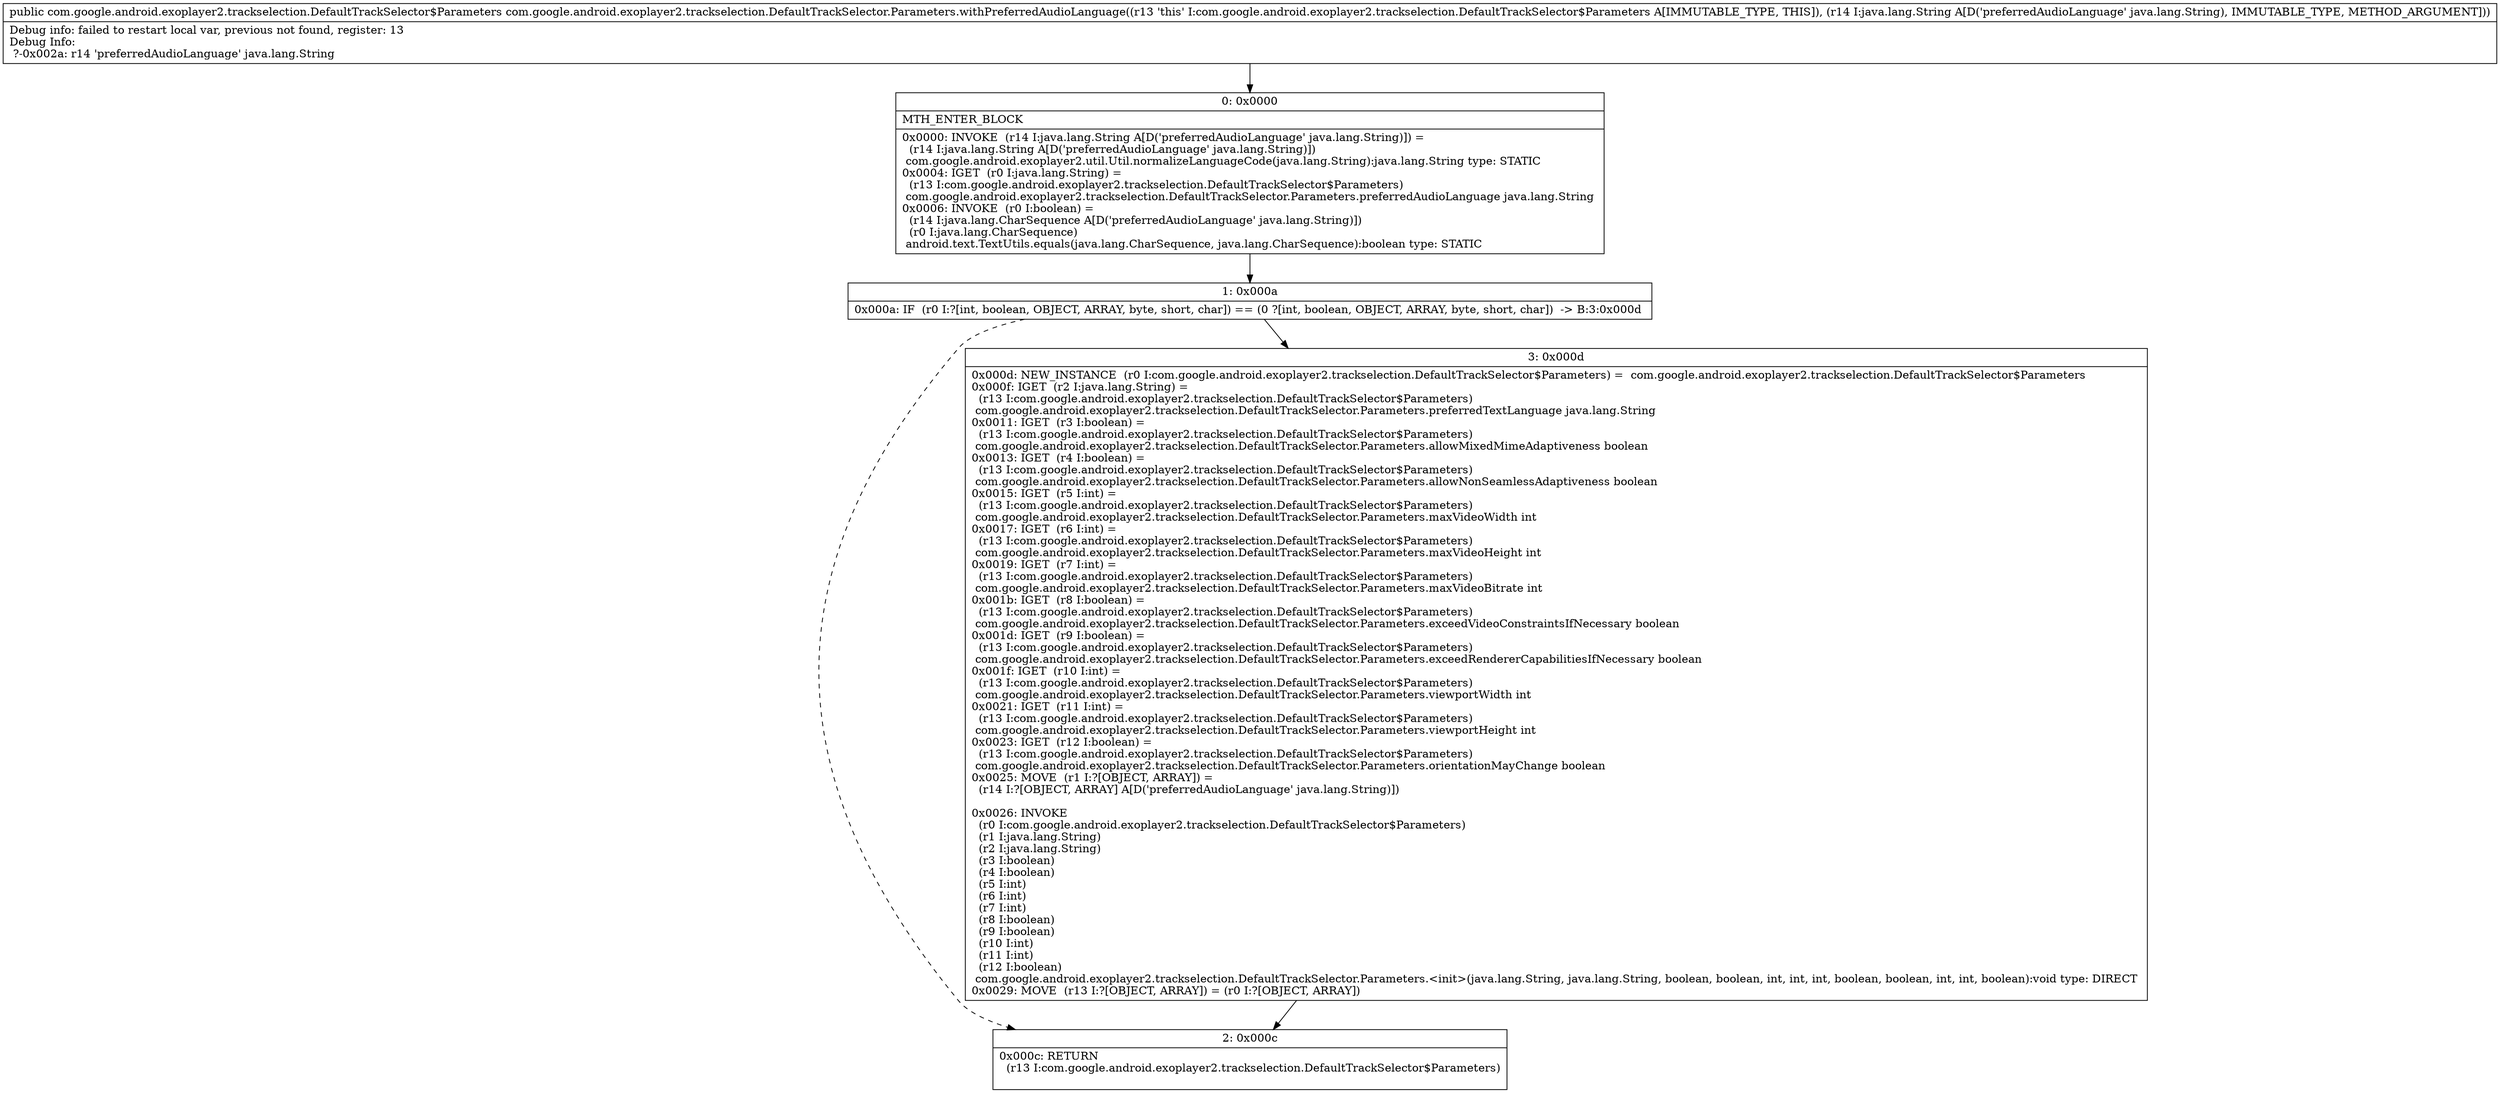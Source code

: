 digraph "CFG forcom.google.android.exoplayer2.trackselection.DefaultTrackSelector.Parameters.withPreferredAudioLanguage(Ljava\/lang\/String;)Lcom\/google\/android\/exoplayer2\/trackselection\/DefaultTrackSelector$Parameters;" {
Node_0 [shape=record,label="{0\:\ 0x0000|MTH_ENTER_BLOCK\l|0x0000: INVOKE  (r14 I:java.lang.String A[D('preferredAudioLanguage' java.lang.String)]) = \l  (r14 I:java.lang.String A[D('preferredAudioLanguage' java.lang.String)])\l com.google.android.exoplayer2.util.Util.normalizeLanguageCode(java.lang.String):java.lang.String type: STATIC \l0x0004: IGET  (r0 I:java.lang.String) = \l  (r13 I:com.google.android.exoplayer2.trackselection.DefaultTrackSelector$Parameters)\l com.google.android.exoplayer2.trackselection.DefaultTrackSelector.Parameters.preferredAudioLanguage java.lang.String \l0x0006: INVOKE  (r0 I:boolean) = \l  (r14 I:java.lang.CharSequence A[D('preferredAudioLanguage' java.lang.String)])\l  (r0 I:java.lang.CharSequence)\l android.text.TextUtils.equals(java.lang.CharSequence, java.lang.CharSequence):boolean type: STATIC \l}"];
Node_1 [shape=record,label="{1\:\ 0x000a|0x000a: IF  (r0 I:?[int, boolean, OBJECT, ARRAY, byte, short, char]) == (0 ?[int, boolean, OBJECT, ARRAY, byte, short, char])  \-\> B:3:0x000d \l}"];
Node_2 [shape=record,label="{2\:\ 0x000c|0x000c: RETURN  \l  (r13 I:com.google.android.exoplayer2.trackselection.DefaultTrackSelector$Parameters)\l \l}"];
Node_3 [shape=record,label="{3\:\ 0x000d|0x000d: NEW_INSTANCE  (r0 I:com.google.android.exoplayer2.trackselection.DefaultTrackSelector$Parameters) =  com.google.android.exoplayer2.trackselection.DefaultTrackSelector$Parameters \l0x000f: IGET  (r2 I:java.lang.String) = \l  (r13 I:com.google.android.exoplayer2.trackselection.DefaultTrackSelector$Parameters)\l com.google.android.exoplayer2.trackselection.DefaultTrackSelector.Parameters.preferredTextLanguage java.lang.String \l0x0011: IGET  (r3 I:boolean) = \l  (r13 I:com.google.android.exoplayer2.trackselection.DefaultTrackSelector$Parameters)\l com.google.android.exoplayer2.trackselection.DefaultTrackSelector.Parameters.allowMixedMimeAdaptiveness boolean \l0x0013: IGET  (r4 I:boolean) = \l  (r13 I:com.google.android.exoplayer2.trackselection.DefaultTrackSelector$Parameters)\l com.google.android.exoplayer2.trackselection.DefaultTrackSelector.Parameters.allowNonSeamlessAdaptiveness boolean \l0x0015: IGET  (r5 I:int) = \l  (r13 I:com.google.android.exoplayer2.trackselection.DefaultTrackSelector$Parameters)\l com.google.android.exoplayer2.trackselection.DefaultTrackSelector.Parameters.maxVideoWidth int \l0x0017: IGET  (r6 I:int) = \l  (r13 I:com.google.android.exoplayer2.trackselection.DefaultTrackSelector$Parameters)\l com.google.android.exoplayer2.trackselection.DefaultTrackSelector.Parameters.maxVideoHeight int \l0x0019: IGET  (r7 I:int) = \l  (r13 I:com.google.android.exoplayer2.trackselection.DefaultTrackSelector$Parameters)\l com.google.android.exoplayer2.trackselection.DefaultTrackSelector.Parameters.maxVideoBitrate int \l0x001b: IGET  (r8 I:boolean) = \l  (r13 I:com.google.android.exoplayer2.trackselection.DefaultTrackSelector$Parameters)\l com.google.android.exoplayer2.trackselection.DefaultTrackSelector.Parameters.exceedVideoConstraintsIfNecessary boolean \l0x001d: IGET  (r9 I:boolean) = \l  (r13 I:com.google.android.exoplayer2.trackselection.DefaultTrackSelector$Parameters)\l com.google.android.exoplayer2.trackselection.DefaultTrackSelector.Parameters.exceedRendererCapabilitiesIfNecessary boolean \l0x001f: IGET  (r10 I:int) = \l  (r13 I:com.google.android.exoplayer2.trackselection.DefaultTrackSelector$Parameters)\l com.google.android.exoplayer2.trackselection.DefaultTrackSelector.Parameters.viewportWidth int \l0x0021: IGET  (r11 I:int) = \l  (r13 I:com.google.android.exoplayer2.trackselection.DefaultTrackSelector$Parameters)\l com.google.android.exoplayer2.trackselection.DefaultTrackSelector.Parameters.viewportHeight int \l0x0023: IGET  (r12 I:boolean) = \l  (r13 I:com.google.android.exoplayer2.trackselection.DefaultTrackSelector$Parameters)\l com.google.android.exoplayer2.trackselection.DefaultTrackSelector.Parameters.orientationMayChange boolean \l0x0025: MOVE  (r1 I:?[OBJECT, ARRAY]) = \l  (r14 I:?[OBJECT, ARRAY] A[D('preferredAudioLanguage' java.lang.String)])\l \l0x0026: INVOKE  \l  (r0 I:com.google.android.exoplayer2.trackselection.DefaultTrackSelector$Parameters)\l  (r1 I:java.lang.String)\l  (r2 I:java.lang.String)\l  (r3 I:boolean)\l  (r4 I:boolean)\l  (r5 I:int)\l  (r6 I:int)\l  (r7 I:int)\l  (r8 I:boolean)\l  (r9 I:boolean)\l  (r10 I:int)\l  (r11 I:int)\l  (r12 I:boolean)\l com.google.android.exoplayer2.trackselection.DefaultTrackSelector.Parameters.\<init\>(java.lang.String, java.lang.String, boolean, boolean, int, int, int, boolean, boolean, int, int, boolean):void type: DIRECT \l0x0029: MOVE  (r13 I:?[OBJECT, ARRAY]) = (r0 I:?[OBJECT, ARRAY]) \l}"];
MethodNode[shape=record,label="{public com.google.android.exoplayer2.trackselection.DefaultTrackSelector$Parameters com.google.android.exoplayer2.trackselection.DefaultTrackSelector.Parameters.withPreferredAudioLanguage((r13 'this' I:com.google.android.exoplayer2.trackselection.DefaultTrackSelector$Parameters A[IMMUTABLE_TYPE, THIS]), (r14 I:java.lang.String A[D('preferredAudioLanguage' java.lang.String), IMMUTABLE_TYPE, METHOD_ARGUMENT]))  | Debug info: failed to restart local var, previous not found, register: 13\lDebug Info:\l  ?\-0x002a: r14 'preferredAudioLanguage' java.lang.String\l}"];
MethodNode -> Node_0;
Node_0 -> Node_1;
Node_1 -> Node_2[style=dashed];
Node_1 -> Node_3;
Node_3 -> Node_2;
}

